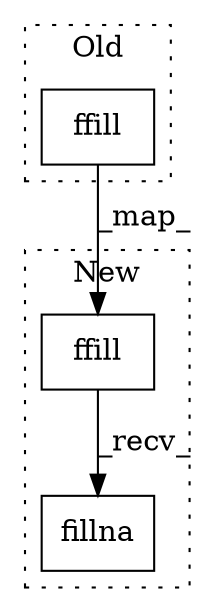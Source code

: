 digraph G {
subgraph cluster0 {
1 [label="ffill" a="32" s="8661" l="7" shape="box"];
label = "Old";
style="dotted";
}
subgraph cluster1 {
2 [label="ffill" a="32" s="8907" l="7" shape="box"];
3 [label="fillna" a="32" s="8932,8953" l="7,1" shape="box"];
label = "New";
style="dotted";
}
1 -> 2 [label="_map_"];
2 -> 3 [label="_recv_"];
}
